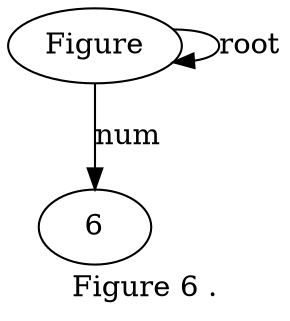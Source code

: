 digraph "Figure 6 ." {
label="Figure 6 .";
Figure1 [style=filled, fillcolor=white, label=Figure];
Figure1 -> Figure1  [label=root];
62 [style=filled, fillcolor=white, label=6];
Figure1 -> 62  [label=num];
}

